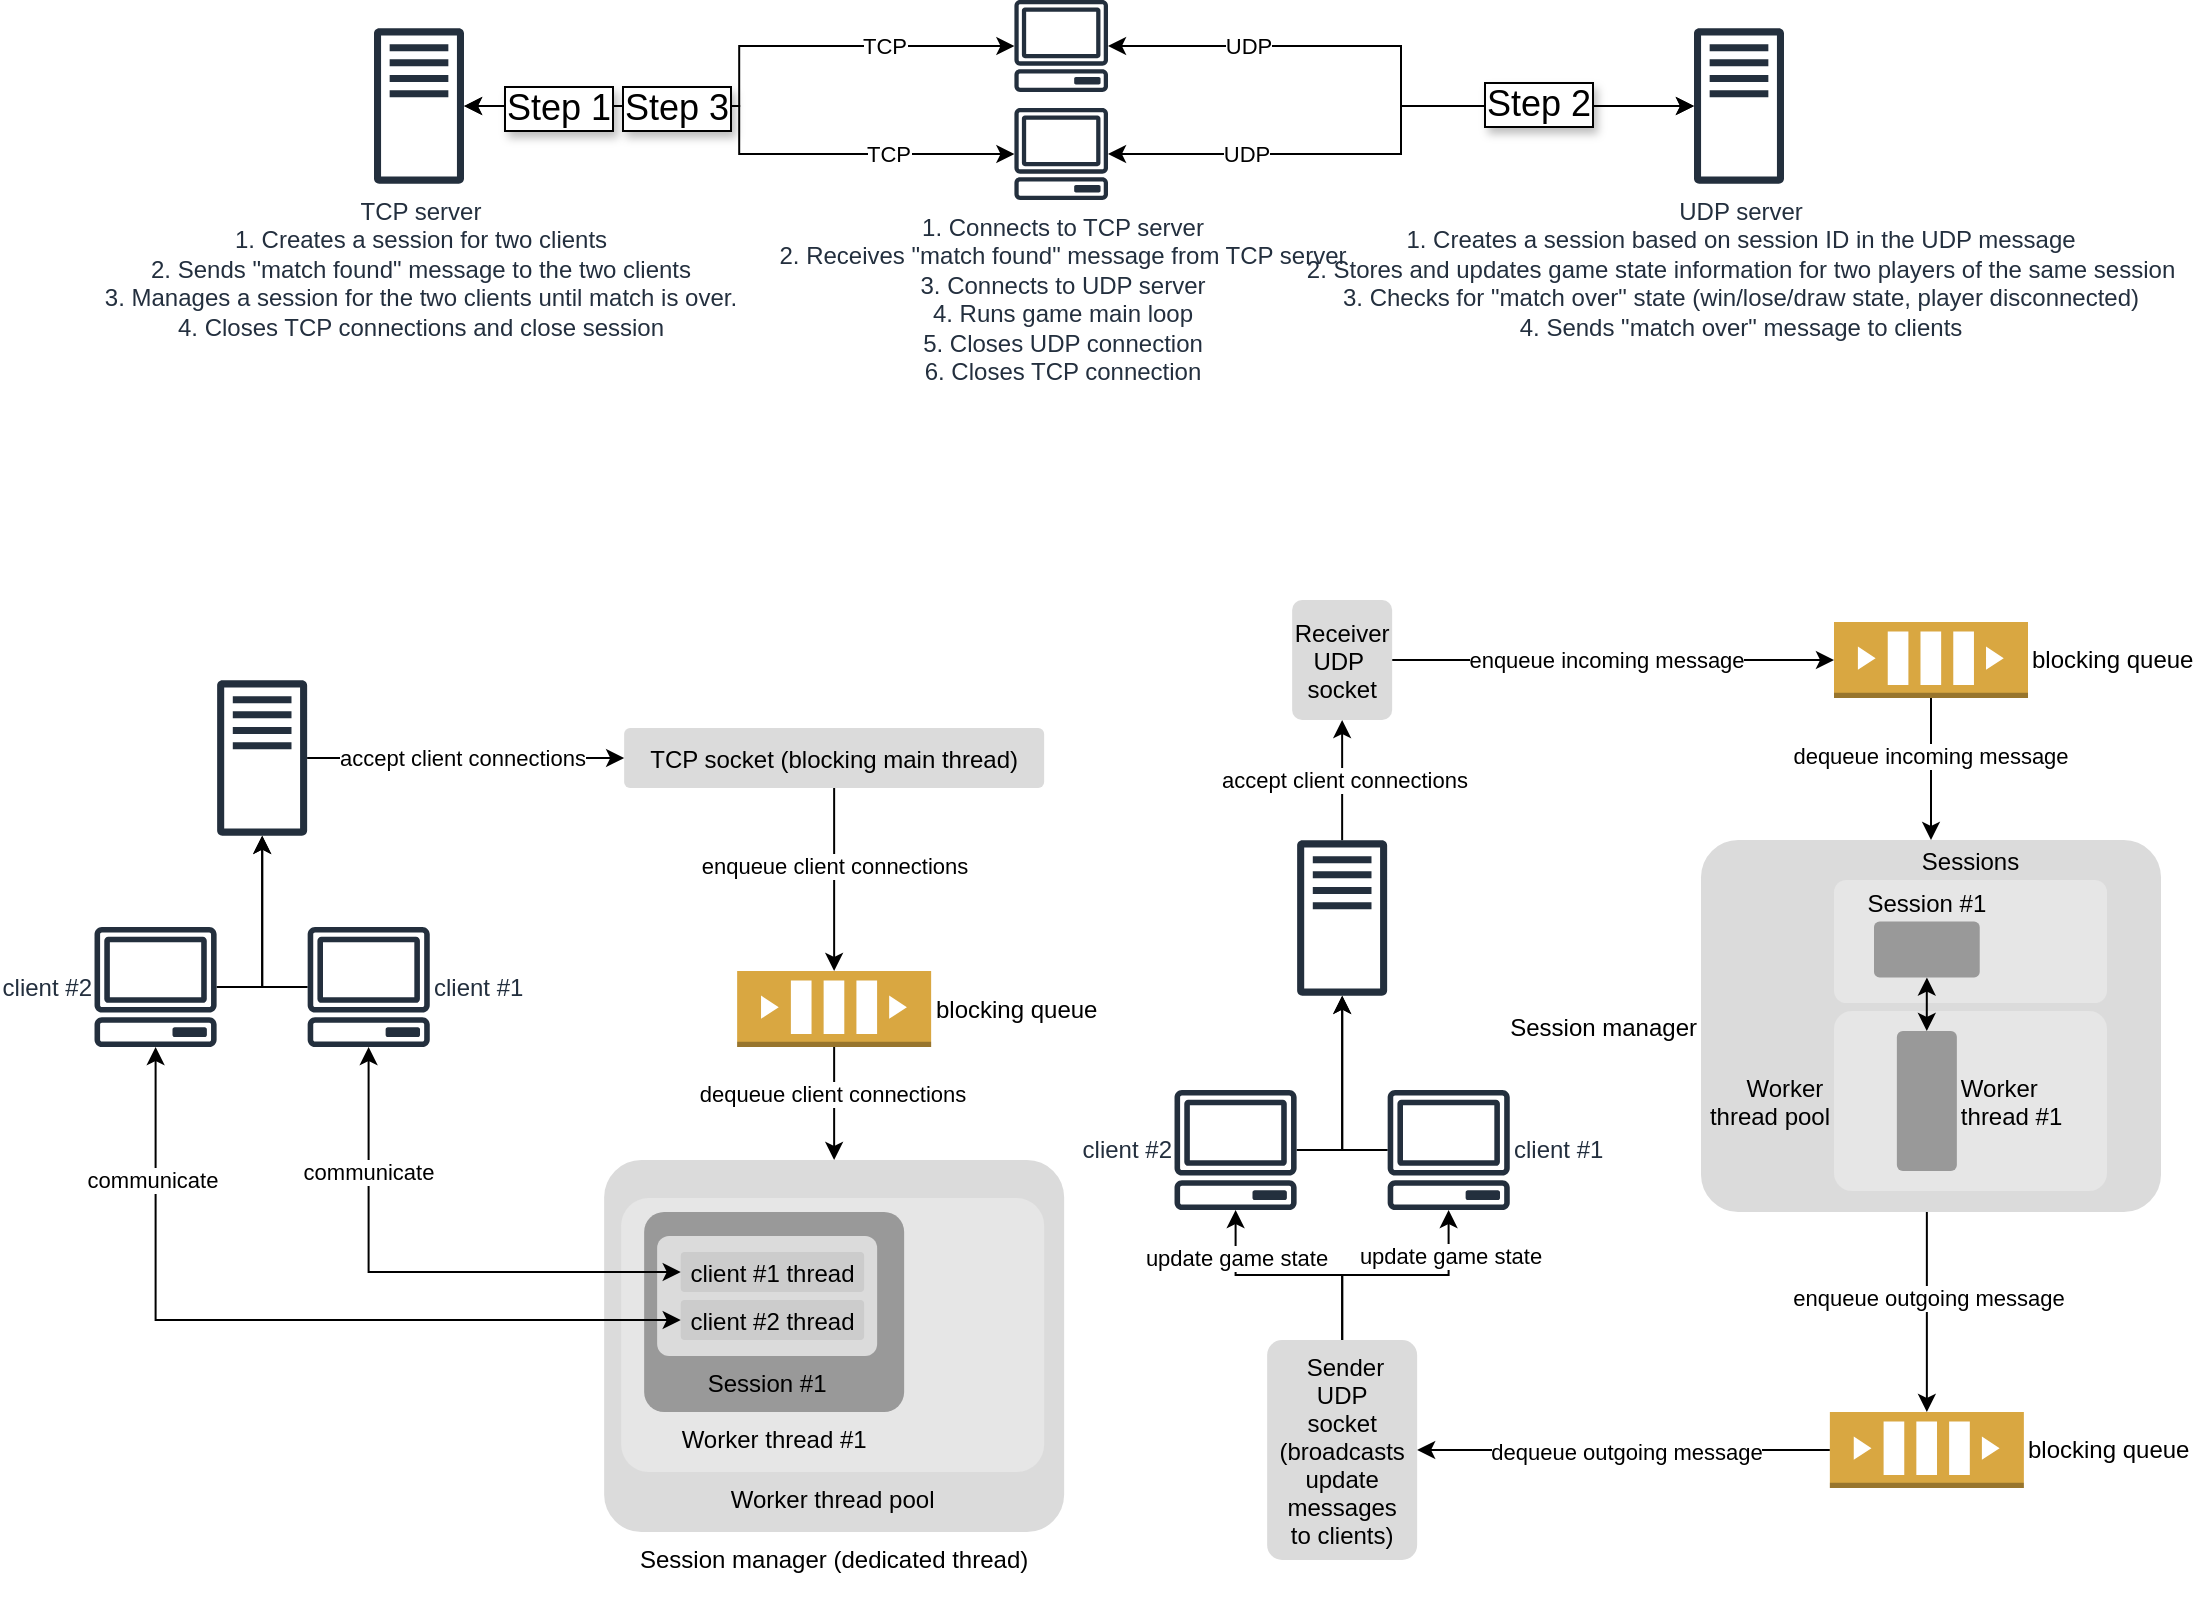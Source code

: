 <mxfile version="26.2.2">
  <diagram name="Page-1" id="2ncLPlmVgekpSeyfx8_P">
    <mxGraphModel dx="1252" dy="790" grid="1" gridSize="10" guides="1" tooltips="1" connect="1" arrows="1" fold="1" page="1" pageScale="1" pageWidth="1100" pageHeight="850" math="0" shadow="0">
      <root>
        <mxCell id="0" />
        <mxCell id="1" parent="0" />
        <mxCell id="0XxruhdIlYtL2P7Ihqz--51" value="" style="group;labelPosition=left;verticalLabelPosition=middle;align=right;verticalAlign=middle;" parent="1" vertex="1" connectable="0">
          <mxGeometry x="50" y="350" width="485.07" height="466" as="geometry" />
        </mxCell>
        <mxCell id="0XxruhdIlYtL2P7Ihqz--4" value="" style="edgeStyle=orthogonalEdgeStyle;rounded=0;orthogonalLoop=1;jettySize=auto;html=1;" parent="0XxruhdIlYtL2P7Ihqz--51" source="0XxruhdIlYtL2P7Ihqz--2" target="0XxruhdIlYtL2P7Ihqz--8" edge="1">
          <mxGeometry relative="1" as="geometry">
            <mxPoint x="91.57" y="228.5" as="targetPoint" />
          </mxGeometry>
        </mxCell>
        <mxCell id="0XxruhdIlYtL2P7Ihqz--15" value="" style="edgeStyle=orthogonalEdgeStyle;rounded=0;orthogonalLoop=1;jettySize=auto;html=1;" parent="0XxruhdIlYtL2P7Ihqz--51" source="0XxruhdIlYtL2P7Ihqz--6" target="0XxruhdIlYtL2P7Ihqz--13" edge="1">
          <mxGeometry relative="1" as="geometry" />
        </mxCell>
        <mxCell id="0XxruhdIlYtL2P7Ihqz--20" value="enqueue client connections" style="edgeLabel;html=1;align=center;verticalAlign=middle;resizable=0;points=[];" parent="0XxruhdIlYtL2P7Ihqz--15" vertex="1" connectable="0">
          <mxGeometry x="-0.208" y="3" relative="1" as="geometry">
            <mxPoint x="-3" y="3" as="offset" />
          </mxGeometry>
        </mxCell>
        <mxCell id="0XxruhdIlYtL2P7Ihqz--6" value="TCP socket (blocking main thread)" style="rounded=1;arcSize=10;strokeColor=none;fillColor=#DBDBDB;gradientColor=none;" parent="0XxruhdIlYtL2P7Ihqz--51" vertex="1">
          <mxGeometry x="265.07" y="24" width="210" height="30" as="geometry" />
        </mxCell>
        <mxCell id="0XxruhdIlYtL2P7Ihqz--14" value="" style="edgeStyle=orthogonalEdgeStyle;rounded=0;orthogonalLoop=1;jettySize=auto;html=1;" parent="0XxruhdIlYtL2P7Ihqz--51" source="0XxruhdIlYtL2P7Ihqz--8" target="0XxruhdIlYtL2P7Ihqz--6" edge="1">
          <mxGeometry relative="1" as="geometry" />
        </mxCell>
        <mxCell id="0XxruhdIlYtL2P7Ihqz--35" value="accept client connections" style="edgeLabel;html=1;align=center;verticalAlign=middle;resizable=0;points=[];" parent="0XxruhdIlYtL2P7Ihqz--14" vertex="1" connectable="0">
          <mxGeometry x="-0.025" y="-1" relative="1" as="geometry">
            <mxPoint y="-1" as="offset" />
          </mxGeometry>
        </mxCell>
        <mxCell id="0XxruhdIlYtL2P7Ihqz--8" value="" style="sketch=0;outlineConnect=0;fontColor=#232F3E;gradientColor=none;fillColor=#232F3D;strokeColor=none;dashed=0;verticalLabelPosition=bottom;verticalAlign=top;align=center;html=1;fontSize=12;fontStyle=0;aspect=fixed;pointerEvents=1;shape=mxgraph.aws4.traditional_server;" parent="0XxruhdIlYtL2P7Ihqz--51" vertex="1">
          <mxGeometry x="61.57" width="45" height="78" as="geometry" />
        </mxCell>
        <mxCell id="0XxruhdIlYtL2P7Ihqz--16" value="" style="edgeStyle=orthogonalEdgeStyle;rounded=0;orthogonalLoop=1;jettySize=auto;html=1;" parent="0XxruhdIlYtL2P7Ihqz--51" source="0XxruhdIlYtL2P7Ihqz--13" target="0XxruhdIlYtL2P7Ihqz--9" edge="1">
          <mxGeometry relative="1" as="geometry" />
        </mxCell>
        <mxCell id="0XxruhdIlYtL2P7Ihqz--21" value="dequeue client connections" style="edgeLabel;html=1;align=center;verticalAlign=middle;resizable=0;points=[];" parent="0XxruhdIlYtL2P7Ihqz--16" vertex="1" connectable="0">
          <mxGeometry x="-0.189" relative="1" as="geometry">
            <mxPoint x="-1" as="offset" />
          </mxGeometry>
        </mxCell>
        <mxCell id="0XxruhdIlYtL2P7Ihqz--13" value="blocking queue" style="outlineConnect=0;dashed=0;verticalLabelPosition=middle;verticalAlign=middle;align=left;html=1;shape=mxgraph.aws3.queue;fillColor=#D9A741;gradientColor=none;labelPosition=right;" parent="0XxruhdIlYtL2P7Ihqz--51" vertex="1">
          <mxGeometry x="321.57" y="145.5" width="97" height="38" as="geometry" />
        </mxCell>
        <mxCell id="0XxruhdIlYtL2P7Ihqz--19" value="" style="edgeStyle=orthogonalEdgeStyle;rounded=0;orthogonalLoop=1;jettySize=auto;html=1;" parent="0XxruhdIlYtL2P7Ihqz--51" source="0XxruhdIlYtL2P7Ihqz--17" target="0XxruhdIlYtL2P7Ihqz--8" edge="1">
          <mxGeometry relative="1" as="geometry">
            <mxPoint x="-66.6" y="238.5" as="targetPoint" />
          </mxGeometry>
        </mxCell>
        <mxCell id="0XxruhdIlYtL2P7Ihqz--17" value="client #1" style="sketch=0;outlineConnect=0;fontColor=#232F3E;gradientColor=none;fillColor=#232F3D;strokeColor=none;dashed=0;verticalLabelPosition=middle;verticalAlign=middle;align=left;html=1;fontSize=12;fontStyle=0;aspect=fixed;pointerEvents=1;shape=mxgraph.aws4.client;labelPosition=right;" parent="0XxruhdIlYtL2P7Ihqz--51" vertex="1">
          <mxGeometry x="106.57" y="123.5" width="61.57" height="60" as="geometry" />
        </mxCell>
        <mxCell id="0XxruhdIlYtL2P7Ihqz--46" value="" style="group" parent="0XxruhdIlYtL2P7Ihqz--51" vertex="1" connectable="0">
          <mxGeometry x="255.07" y="240" width="230" height="186" as="geometry" />
        </mxCell>
        <mxCell id="0XxruhdIlYtL2P7Ihqz--9" value="Session manager (dedicated thread)" style="rounded=1;arcSize=10;strokeColor=none;fillColor=#DBDBDB;gradientColor=none;labelPosition=center;verticalLabelPosition=bottom;align=center;verticalAlign=top;" parent="0XxruhdIlYtL2P7Ihqz--46" vertex="1">
          <mxGeometry width="230" height="186" as="geometry" />
        </mxCell>
        <mxCell id="0XxruhdIlYtL2P7Ihqz--36" value="Worker thread pool" style="rounded=1;arcSize=10;strokeColor=none;fillColor=#E6E6E6;gradientColor=none;labelPosition=center;verticalLabelPosition=bottom;align=center;verticalAlign=top;" parent="0XxruhdIlYtL2P7Ihqz--46" vertex="1">
          <mxGeometry x="8.5" y="19.06" width="211.5" height="136.94" as="geometry" />
        </mxCell>
        <mxCell id="0XxruhdIlYtL2P7Ihqz--44" value="" style="group" parent="0XxruhdIlYtL2P7Ihqz--46" vertex="1" connectable="0">
          <mxGeometry x="20" y="26" width="130" height="100" as="geometry" />
        </mxCell>
        <mxCell id="0XxruhdIlYtL2P7Ihqz--43" value="Worker thread #1" style="rounded=1;arcSize=10;strokeColor=none;fillColor=#999999;gradientColor=none;labelPosition=center;verticalLabelPosition=bottom;align=center;verticalAlign=top;" parent="0XxruhdIlYtL2P7Ihqz--44" vertex="1">
          <mxGeometry width="130" height="100" as="geometry" />
        </mxCell>
        <mxCell id="0XxruhdIlYtL2P7Ihqz--22" value="Session #1" style="rounded=1;arcSize=10;strokeColor=none;fillColor=#DBDBDB;gradientColor=none;labelPosition=center;verticalLabelPosition=bottom;align=center;verticalAlign=top;" parent="0XxruhdIlYtL2P7Ihqz--44" vertex="1">
          <mxGeometry x="6.5" y="12" width="110" height="60" as="geometry" />
        </mxCell>
        <mxCell id="0XxruhdIlYtL2P7Ihqz--30" value="client #2 thread" style="rounded=1;arcSize=10;strokeColor=none;fillColor=#CCCCCC;gradientColor=none;labelPosition=center;verticalLabelPosition=middle;align=center;verticalAlign=middle;" parent="0XxruhdIlYtL2P7Ihqz--44" vertex="1">
          <mxGeometry x="18.3" y="44" width="91.7" height="20" as="geometry" />
        </mxCell>
        <mxCell id="0XxruhdIlYtL2P7Ihqz--31" value="client #1 thread" style="rounded=1;arcSize=10;strokeColor=none;fillColor=#CCCCCC;gradientColor=none;labelPosition=center;verticalLabelPosition=middle;align=center;verticalAlign=middle;" parent="0XxruhdIlYtL2P7Ihqz--44" vertex="1">
          <mxGeometry x="18.3" y="20" width="91.7" height="20" as="geometry" />
        </mxCell>
        <mxCell id="0XxruhdIlYtL2P7Ihqz--47" value="" style="edgeStyle=orthogonalEdgeStyle;rounded=0;orthogonalLoop=1;jettySize=auto;html=1;startArrow=classic;startFill=1;" parent="0XxruhdIlYtL2P7Ihqz--51" source="0XxruhdIlYtL2P7Ihqz--30" target="0XxruhdIlYtL2P7Ihqz--2" edge="1">
          <mxGeometry relative="1" as="geometry">
            <mxPoint x="196.57" y="400" as="sourcePoint" />
            <mxPoint x="85.556" y="230" as="targetPoint" />
          </mxGeometry>
        </mxCell>
        <mxCell id="0XxruhdIlYtL2P7Ihqz--49" value="communicate" style="edgeLabel;html=1;align=center;verticalAlign=middle;resizable=0;points=[];" parent="0XxruhdIlYtL2P7Ihqz--47" vertex="1" connectable="0">
          <mxGeometry x="0.67" y="2" relative="1" as="geometry">
            <mxPoint as="offset" />
          </mxGeometry>
        </mxCell>
        <mxCell id="0XxruhdIlYtL2P7Ihqz--2" value="client #2" style="sketch=0;outlineConnect=0;fontColor=#232F3E;gradientColor=none;fillColor=#232F3D;strokeColor=none;dashed=0;verticalLabelPosition=middle;verticalAlign=middle;align=right;html=1;fontSize=12;fontStyle=0;aspect=fixed;pointerEvents=1;shape=mxgraph.aws4.client;labelPosition=left;" parent="0XxruhdIlYtL2P7Ihqz--51" vertex="1">
          <mxGeometry y="123.5" width="61.57" height="60" as="geometry" />
        </mxCell>
        <mxCell id="0XxruhdIlYtL2P7Ihqz--32" value="" style="edgeStyle=orthogonalEdgeStyle;rounded=0;orthogonalLoop=1;jettySize=auto;html=1;startArrow=classic;startFill=1;" parent="0XxruhdIlYtL2P7Ihqz--51" source="0XxruhdIlYtL2P7Ihqz--31" target="0XxruhdIlYtL2P7Ihqz--17" edge="1">
          <mxGeometry relative="1" as="geometry">
            <mxPoint x="-185.43" y="300" as="sourcePoint" />
            <mxPoint x="-177.43" y="229" as="targetPoint" />
          </mxGeometry>
        </mxCell>
        <mxCell id="0XxruhdIlYtL2P7Ihqz--50" value="communicate" style="edgeLabel;html=1;align=center;verticalAlign=middle;resizable=0;points=[];" parent="0XxruhdIlYtL2P7Ihqz--32" vertex="1" connectable="0">
          <mxGeometry x="0.535" y="1" relative="1" as="geometry">
            <mxPoint as="offset" />
          </mxGeometry>
        </mxCell>
        <mxCell id="Ft3LX77Qiu8mn2sCMVQa-9" value="" style="group" vertex="1" connectable="0" parent="1">
          <mxGeometry x="190" y="10" width="705" height="100" as="geometry" />
        </mxCell>
        <mxCell id="UM2-NUZnYqFaFZItg_hs-1" value="TCP server&lt;div&gt;1. Creates a session for two clients&lt;/div&gt;&lt;div&gt;2. Sends &quot;match found&quot; message to the two clients&lt;/div&gt;&lt;div&gt;3. Manages a session for the two clients until match is over.&lt;/div&gt;&lt;div&gt;4. Closes TCP connections and close session&lt;/div&gt;" style="sketch=0;outlineConnect=0;fontColor=#232F3E;gradientColor=none;fillColor=#232F3D;strokeColor=none;dashed=0;verticalLabelPosition=bottom;verticalAlign=top;align=center;html=1;fontSize=12;fontStyle=0;aspect=fixed;pointerEvents=1;shape=mxgraph.aws4.traditional_server;" parent="Ft3LX77Qiu8mn2sCMVQa-9" vertex="1">
          <mxGeometry y="14" width="45" height="78" as="geometry" />
        </mxCell>
        <mxCell id="UM2-NUZnYqFaFZItg_hs-7" value="" style="edgeStyle=orthogonalEdgeStyle;rounded=0;orthogonalLoop=1;jettySize=auto;html=1;startArrow=classic;startFill=1;" parent="Ft3LX77Qiu8mn2sCMVQa-9" source="UM2-NUZnYqFaFZItg_hs-2" target="UM2-NUZnYqFaFZItg_hs-1" edge="1">
          <mxGeometry relative="1" as="geometry">
            <mxPoint x="87.413" y="167" as="targetPoint" />
          </mxGeometry>
        </mxCell>
        <mxCell id="UM2-NUZnYqFaFZItg_hs-19" value="TCP" style="edgeLabel;html=1;align=center;verticalAlign=middle;resizable=0;points=[];" parent="UM2-NUZnYqFaFZItg_hs-7" vertex="1" connectable="0">
          <mxGeometry x="-0.485" relative="1" as="geometry">
            <mxPoint x="14" as="offset" />
          </mxGeometry>
        </mxCell>
        <mxCell id="UM2-NUZnYqFaFZItg_hs-15" value="" style="edgeStyle=orthogonalEdgeStyle;rounded=0;orthogonalLoop=1;jettySize=auto;html=1;startArrow=classic;startFill=1;" parent="Ft3LX77Qiu8mn2sCMVQa-9" source="UM2-NUZnYqFaFZItg_hs-2" target="UM2-NUZnYqFaFZItg_hs-8" edge="1">
          <mxGeometry relative="1" as="geometry">
            <mxPoint x="487.413" y="87" as="targetPoint" />
          </mxGeometry>
        </mxCell>
        <mxCell id="UM2-NUZnYqFaFZItg_hs-17" value="UDP" style="edgeLabel;html=1;align=center;verticalAlign=middle;resizable=0;points=[];" parent="UM2-NUZnYqFaFZItg_hs-15" vertex="1" connectable="0">
          <mxGeometry x="-0.457" y="-3" relative="1" as="geometry">
            <mxPoint x="-17" y="-3" as="offset" />
          </mxGeometry>
        </mxCell>
        <mxCell id="UM2-NUZnYqFaFZItg_hs-2" value="1. Connects to TCP server&lt;div&gt;2. Receives &quot;match found&quot; message from TCP server&lt;/div&gt;&lt;div&gt;3. Connects to UDP server&lt;/div&gt;&lt;div&gt;4. Runs game main loop&lt;/div&gt;&lt;div&gt;5. Closes UDP connection&lt;/div&gt;&lt;div&gt;6. Closes TCP connection&lt;/div&gt;" style="sketch=0;outlineConnect=0;fontColor=#232F3E;gradientColor=none;fillColor=#232F3D;strokeColor=none;dashed=0;verticalLabelPosition=bottom;verticalAlign=top;align=center;html=1;fontSize=12;fontStyle=0;aspect=fixed;pointerEvents=1;shape=mxgraph.aws4.client;" parent="Ft3LX77Qiu8mn2sCMVQa-9" vertex="1">
          <mxGeometry x="320" y="54" width="47.21" height="46" as="geometry" />
        </mxCell>
        <mxCell id="UM2-NUZnYqFaFZItg_hs-5" value="" style="edgeStyle=orthogonalEdgeStyle;rounded=0;orthogonalLoop=1;jettySize=auto;html=1;startArrow=classic;startFill=1;" parent="Ft3LX77Qiu8mn2sCMVQa-9" source="UM2-NUZnYqFaFZItg_hs-3" target="UM2-NUZnYqFaFZItg_hs-1" edge="1">
          <mxGeometry relative="1" as="geometry">
            <mxPoint x="280" y="54" as="targetPoint" />
          </mxGeometry>
        </mxCell>
        <mxCell id="UM2-NUZnYqFaFZItg_hs-18" value="TCP" style="edgeLabel;html=1;align=center;verticalAlign=middle;resizable=0;points=[];" parent="UM2-NUZnYqFaFZItg_hs-5" vertex="1" connectable="0">
          <mxGeometry x="-0.575" relative="1" as="geometry">
            <mxPoint as="offset" />
          </mxGeometry>
        </mxCell>
        <mxCell id="UM2-NUZnYqFaFZItg_hs-20" value="Step 1" style="edgeLabel;html=1;align=center;verticalAlign=middle;resizable=0;points=[];fontSize=18;labelBorderColor=default;textShadow=1;" parent="UM2-NUZnYqFaFZItg_hs-5" vertex="1" connectable="0">
          <mxGeometry x="0.427" y="-2" relative="1" as="geometry">
            <mxPoint x="-41" y="3" as="offset" />
          </mxGeometry>
        </mxCell>
        <mxCell id="UM2-NUZnYqFaFZItg_hs-30" value="Step 3" style="edgeLabel;html=1;align=center;verticalAlign=middle;resizable=0;points=[];fontSize=18;textShadow=1;labelBorderColor=default;" parent="UM2-NUZnYqFaFZItg_hs-5" vertex="1" connectable="0">
          <mxGeometry x="0.229" y="1" relative="1" as="geometry">
            <mxPoint x="-12" as="offset" />
          </mxGeometry>
        </mxCell>
        <mxCell id="UM2-NUZnYqFaFZItg_hs-13" value="" style="edgeStyle=orthogonalEdgeStyle;rounded=0;orthogonalLoop=1;jettySize=auto;html=1;startArrow=classic;startFill=1;" parent="Ft3LX77Qiu8mn2sCMVQa-9" source="UM2-NUZnYqFaFZItg_hs-3" target="UM2-NUZnYqFaFZItg_hs-8" edge="1">
          <mxGeometry relative="1" as="geometry">
            <mxPoint x="487.413" y="27" as="targetPoint" />
          </mxGeometry>
        </mxCell>
        <mxCell id="UM2-NUZnYqFaFZItg_hs-16" value="UDP" style="edgeLabel;html=1;align=center;verticalAlign=middle;resizable=0;points=[];" parent="UM2-NUZnYqFaFZItg_hs-13" vertex="1" connectable="0">
          <mxGeometry x="-0.566" y="-2" relative="1" as="geometry">
            <mxPoint y="-2" as="offset" />
          </mxGeometry>
        </mxCell>
        <mxCell id="UM2-NUZnYqFaFZItg_hs-22" value="Step 2" style="edgeLabel;html=1;align=center;verticalAlign=middle;resizable=0;points=[];fontSize=18;labelBorderColor=default;textShadow=1;" parent="UM2-NUZnYqFaFZItg_hs-13" vertex="1" connectable="0">
          <mxGeometry x="0.517" y="1" relative="1" as="geometry">
            <mxPoint as="offset" />
          </mxGeometry>
        </mxCell>
        <mxCell id="UM2-NUZnYqFaFZItg_hs-3" value="" style="sketch=0;outlineConnect=0;fontColor=#232F3E;gradientColor=none;fillColor=#232F3D;strokeColor=none;dashed=0;verticalLabelPosition=bottom;verticalAlign=top;align=center;html=1;fontSize=12;fontStyle=0;aspect=fixed;pointerEvents=1;shape=mxgraph.aws4.client;" parent="Ft3LX77Qiu8mn2sCMVQa-9" vertex="1">
          <mxGeometry x="320" width="47.21" height="46" as="geometry" />
        </mxCell>
        <mxCell id="UM2-NUZnYqFaFZItg_hs-8" value="UDP server&lt;div&gt;1. Creates a session based on session ID in the UDP message&lt;/div&gt;&lt;div&gt;2. Stores and updates game state information for two players of the same session&lt;/div&gt;&lt;div&gt;3. Checks for &quot;match over&quot; state (win/lose/draw state, player disconnected)&lt;/div&gt;&lt;div&gt;4. Sends &quot;match over&quot; message to clients&lt;/div&gt;" style="sketch=0;outlineConnect=0;fontColor=#232F3E;gradientColor=none;fillColor=#232F3D;strokeColor=none;dashed=0;verticalLabelPosition=bottom;verticalAlign=top;align=center;html=1;fontSize=12;fontStyle=0;aspect=fixed;pointerEvents=1;shape=mxgraph.aws4.traditional_server;" parent="Ft3LX77Qiu8mn2sCMVQa-9" vertex="1">
          <mxGeometry x="660" y="14" width="45" height="78" as="geometry" />
        </mxCell>
        <mxCell id="Ft3LX77Qiu8mn2sCMVQa-13" value="" style="group" vertex="1" connectable="0" parent="1">
          <mxGeometry x="590" y="310" width="493.5" height="470" as="geometry" />
        </mxCell>
        <mxCell id="h-FiXk7vQsGJadyoYlVL-2" value="" style="edgeStyle=orthogonalEdgeStyle;rounded=0;orthogonalLoop=1;jettySize=auto;html=1;" parent="Ft3LX77Qiu8mn2sCMVQa-13" source="h-FiXk7vQsGJadyoYlVL-24" target="h-FiXk7vQsGJadyoYlVL-8" edge="1">
          <mxGeometry relative="1" as="geometry">
            <mxPoint x="91.57" y="398.5" as="targetPoint" />
          </mxGeometry>
        </mxCell>
        <mxCell id="h-FiXk7vQsGJadyoYlVL-3" value="" style="edgeStyle=orthogonalEdgeStyle;rounded=0;orthogonalLoop=1;jettySize=auto;html=1;" parent="Ft3LX77Qiu8mn2sCMVQa-13" source="h-FiXk7vQsGJadyoYlVL-5" target="h-FiXk7vQsGJadyoYlVL-11" edge="1">
          <mxGeometry relative="1" as="geometry" />
        </mxCell>
        <mxCell id="h-FiXk7vQsGJadyoYlVL-4" value="enqueue incoming message" style="edgeLabel;html=1;align=center;verticalAlign=middle;resizable=0;points=[];" parent="h-FiXk7vQsGJadyoYlVL-3" vertex="1" connectable="0">
          <mxGeometry x="-0.208" y="3" relative="1" as="geometry">
            <mxPoint x="19" y="3" as="offset" />
          </mxGeometry>
        </mxCell>
        <mxCell id="h-FiXk7vQsGJadyoYlVL-5" value="Receiver&#xa;UDP &#xa;socket" style="rounded=1;arcSize=10;strokeColor=none;fillColor=#DBDBDB;gradientColor=none;" parent="Ft3LX77Qiu8mn2sCMVQa-13" vertex="1">
          <mxGeometry x="59.07" width="50" height="60" as="geometry" />
        </mxCell>
        <mxCell id="h-FiXk7vQsGJadyoYlVL-6" value="" style="edgeStyle=orthogonalEdgeStyle;rounded=0;orthogonalLoop=1;jettySize=auto;html=1;" parent="Ft3LX77Qiu8mn2sCMVQa-13" source="h-FiXk7vQsGJadyoYlVL-8" target="h-FiXk7vQsGJadyoYlVL-5" edge="1">
          <mxGeometry relative="1" as="geometry" />
        </mxCell>
        <mxCell id="h-FiXk7vQsGJadyoYlVL-7" value="accept client connections" style="edgeLabel;html=1;align=center;verticalAlign=middle;resizable=0;points=[];" parent="h-FiXk7vQsGJadyoYlVL-6" vertex="1" connectable="0">
          <mxGeometry x="-0.025" y="-1" relative="1" as="geometry">
            <mxPoint y="-1" as="offset" />
          </mxGeometry>
        </mxCell>
        <mxCell id="h-FiXk7vQsGJadyoYlVL-8" value="" style="sketch=0;outlineConnect=0;fontColor=#232F3E;gradientColor=none;fillColor=#232F3D;strokeColor=none;dashed=0;verticalLabelPosition=bottom;verticalAlign=top;align=center;html=1;fontSize=12;fontStyle=0;aspect=fixed;pointerEvents=1;shape=mxgraph.aws4.traditional_server;" parent="Ft3LX77Qiu8mn2sCMVQa-13" vertex="1">
          <mxGeometry x="61.57" y="120" width="45" height="78" as="geometry" />
        </mxCell>
        <mxCell id="h-FiXk7vQsGJadyoYlVL-9" value="" style="edgeStyle=orthogonalEdgeStyle;rounded=0;orthogonalLoop=1;jettySize=auto;html=1;" parent="Ft3LX77Qiu8mn2sCMVQa-13" source="h-FiXk7vQsGJadyoYlVL-11" target="h-FiXk7vQsGJadyoYlVL-15" edge="1">
          <mxGeometry relative="1" as="geometry" />
        </mxCell>
        <mxCell id="h-FiXk7vQsGJadyoYlVL-10" value="dequeue incoming message" style="edgeLabel;html=1;align=center;verticalAlign=middle;resizable=0;points=[];" parent="h-FiXk7vQsGJadyoYlVL-9" vertex="1" connectable="0">
          <mxGeometry x="-0.189" relative="1" as="geometry">
            <mxPoint x="-1" as="offset" />
          </mxGeometry>
        </mxCell>
        <mxCell id="h-FiXk7vQsGJadyoYlVL-11" value="blocking queue" style="outlineConnect=0;dashed=0;verticalLabelPosition=middle;verticalAlign=middle;align=left;html=1;shape=mxgraph.aws3.queue;fillColor=#D9A741;gradientColor=none;labelPosition=right;" parent="Ft3LX77Qiu8mn2sCMVQa-13" vertex="1">
          <mxGeometry x="330" y="11" width="97" height="38" as="geometry" />
        </mxCell>
        <mxCell id="h-FiXk7vQsGJadyoYlVL-12" value="" style="edgeStyle=orthogonalEdgeStyle;rounded=0;orthogonalLoop=1;jettySize=auto;html=1;" parent="Ft3LX77Qiu8mn2sCMVQa-13" source="h-FiXk7vQsGJadyoYlVL-13" target="h-FiXk7vQsGJadyoYlVL-8" edge="1">
          <mxGeometry relative="1" as="geometry">
            <mxPoint x="-66.6" y="408.5" as="targetPoint" />
          </mxGeometry>
        </mxCell>
        <mxCell id="h-FiXk7vQsGJadyoYlVL-13" value="client #1" style="sketch=0;outlineConnect=0;fontColor=#232F3E;gradientColor=none;fillColor=#232F3D;strokeColor=none;dashed=0;verticalLabelPosition=middle;verticalAlign=middle;align=left;html=1;fontSize=12;fontStyle=0;aspect=fixed;pointerEvents=1;shape=mxgraph.aws4.client;labelPosition=right;" parent="Ft3LX77Qiu8mn2sCMVQa-13" vertex="1">
          <mxGeometry x="106.57" y="245" width="61.57" height="60" as="geometry" />
        </mxCell>
        <mxCell id="h-FiXk7vQsGJadyoYlVL-22" value="" style="edgeStyle=orthogonalEdgeStyle;rounded=0;orthogonalLoop=1;jettySize=auto;html=1;startArrow=none;startFill=0;" parent="Ft3LX77Qiu8mn2sCMVQa-13" source="h-FiXk7vQsGJadyoYlVL-27" target="h-FiXk7vQsGJadyoYlVL-24" edge="1">
          <mxGeometry relative="1" as="geometry">
            <mxPoint x="196.57" y="570" as="sourcePoint" />
            <mxPoint x="85.556" y="400" as="targetPoint" />
          </mxGeometry>
        </mxCell>
        <mxCell id="h-FiXk7vQsGJadyoYlVL-23" value="update game state" style="edgeLabel;html=1;align=center;verticalAlign=middle;resizable=0;points=[];" parent="h-FiXk7vQsGJadyoYlVL-22" vertex="1" connectable="0">
          <mxGeometry x="0.67" y="2" relative="1" as="geometry">
            <mxPoint x="2" y="4" as="offset" />
          </mxGeometry>
        </mxCell>
        <mxCell id="h-FiXk7vQsGJadyoYlVL-24" value="client #2" style="sketch=0;outlineConnect=0;fontColor=#232F3E;gradientColor=none;fillColor=#232F3D;strokeColor=none;dashed=0;verticalLabelPosition=middle;verticalAlign=middle;align=right;html=1;fontSize=12;fontStyle=0;aspect=fixed;pointerEvents=1;shape=mxgraph.aws4.client;labelPosition=left;" parent="Ft3LX77Qiu8mn2sCMVQa-13" vertex="1">
          <mxGeometry y="245" width="61.57" height="60" as="geometry" />
        </mxCell>
        <mxCell id="h-FiXk7vQsGJadyoYlVL-25" value="" style="edgeStyle=orthogonalEdgeStyle;rounded=0;orthogonalLoop=1;jettySize=auto;html=1;startArrow=none;startFill=0;" parent="Ft3LX77Qiu8mn2sCMVQa-13" source="h-FiXk7vQsGJadyoYlVL-27" target="h-FiXk7vQsGJadyoYlVL-13" edge="1">
          <mxGeometry relative="1" as="geometry">
            <mxPoint x="-185.43" y="470" as="sourcePoint" />
            <mxPoint x="-177.43" y="399" as="targetPoint" />
          </mxGeometry>
        </mxCell>
        <mxCell id="h-FiXk7vQsGJadyoYlVL-26" value="update game state" style="edgeLabel;html=1;align=center;verticalAlign=middle;resizable=0;points=[];" parent="h-FiXk7vQsGJadyoYlVL-25" vertex="1" connectable="0">
          <mxGeometry x="0.535" y="1" relative="1" as="geometry">
            <mxPoint x="1" y="-5" as="offset" />
          </mxGeometry>
        </mxCell>
        <mxCell id="h-FiXk7vQsGJadyoYlVL-27" value=" Sender&#xa;UDP&#xa;socket&#xa;(broadcasts&#xa;update&#xa;messages&#xa;to clients)" style="rounded=1;arcSize=10;strokeColor=none;fillColor=#DBDBDB;gradientColor=none;" parent="Ft3LX77Qiu8mn2sCMVQa-13" vertex="1">
          <mxGeometry x="46.57" y="370" width="75" height="110" as="geometry" />
        </mxCell>
        <mxCell id="h-FiXk7vQsGJadyoYlVL-33" value="" style="edgeStyle=orthogonalEdgeStyle;rounded=0;orthogonalLoop=1;jettySize=auto;html=1;entryX=1;entryY=0.5;entryDx=0;entryDy=0;" parent="Ft3LX77Qiu8mn2sCMVQa-13" source="h-FiXk7vQsGJadyoYlVL-29" target="h-FiXk7vQsGJadyoYlVL-27" edge="1">
          <mxGeometry relative="1" as="geometry">
            <mxPoint x="718.5" y="738" as="targetPoint" />
          </mxGeometry>
        </mxCell>
        <mxCell id="h-FiXk7vQsGJadyoYlVL-34" value="dequeue outgoing message" style="edgeLabel;html=1;align=center;verticalAlign=middle;resizable=0;points=[];" parent="h-FiXk7vQsGJadyoYlVL-33" vertex="1" connectable="0">
          <mxGeometry x="0.185" y="1" relative="1" as="geometry">
            <mxPoint x="20" as="offset" />
          </mxGeometry>
        </mxCell>
        <mxCell id="h-FiXk7vQsGJadyoYlVL-29" value="blocking queue" style="outlineConnect=0;dashed=0;verticalLabelPosition=middle;verticalAlign=middle;align=left;html=1;shape=mxgraph.aws3.queue;fillColor=#D9A741;gradientColor=none;labelPosition=right;" parent="Ft3LX77Qiu8mn2sCMVQa-13" vertex="1">
          <mxGeometry x="327.93" y="406" width="97" height="38" as="geometry" />
        </mxCell>
        <mxCell id="h-FiXk7vQsGJadyoYlVL-28" value="" style="edgeStyle=orthogonalEdgeStyle;rounded=0;orthogonalLoop=1;jettySize=auto;html=1;" parent="Ft3LX77Qiu8mn2sCMVQa-13" source="h-FiXk7vQsGJadyoYlVL-18" target="h-FiXk7vQsGJadyoYlVL-29" edge="1">
          <mxGeometry relative="1" as="geometry" />
        </mxCell>
        <mxCell id="h-FiXk7vQsGJadyoYlVL-31" value="enqueue outgoing message" style="edgeLabel;html=1;align=center;verticalAlign=middle;resizable=0;points=[];" parent="h-FiXk7vQsGJadyoYlVL-28" vertex="1" connectable="0">
          <mxGeometry x="-0.076" relative="1" as="geometry">
            <mxPoint y="8" as="offset" />
          </mxGeometry>
        </mxCell>
        <mxCell id="Ft3LX77Qiu8mn2sCMVQa-10" value="" style="group" vertex="1" connectable="0" parent="Ft3LX77Qiu8mn2sCMVQa-13">
          <mxGeometry x="263.5" y="120" width="230" height="186" as="geometry" />
        </mxCell>
        <mxCell id="h-FiXk7vQsGJadyoYlVL-15" value="Session manager" style="rounded=1;arcSize=10;strokeColor=none;fillColor=#DBDBDB;gradientColor=none;labelPosition=left;verticalLabelPosition=middle;align=right;verticalAlign=middle;" parent="Ft3LX77Qiu8mn2sCMVQa-10" vertex="1">
          <mxGeometry width="230" height="186" as="geometry" />
        </mxCell>
        <mxCell id="h-FiXk7vQsGJadyoYlVL-16" value="Worker &#xa;thread pool" style="rounded=1;arcSize=10;strokeColor=none;fillColor=#E6E6E6;gradientColor=none;labelPosition=left;verticalLabelPosition=middle;align=right;verticalAlign=middle;" parent="Ft3LX77Qiu8mn2sCMVQa-10" vertex="1">
          <mxGeometry x="66.5" y="85.5" width="136.5" height="90" as="geometry" />
        </mxCell>
        <mxCell id="h-FiXk7vQsGJadyoYlVL-17" value="" style="group" parent="Ft3LX77Qiu8mn2sCMVQa-10" vertex="1" connectable="0">
          <mxGeometry x="42.93" y="95.5" width="140" height="70" as="geometry" />
        </mxCell>
        <mxCell id="h-FiXk7vQsGJadyoYlVL-18" value="Worker&#xa;thread #1" style="rounded=1;arcSize=10;strokeColor=none;fillColor=#999999;gradientColor=none;labelPosition=right;verticalLabelPosition=middle;align=left;verticalAlign=middle;" parent="h-FiXk7vQsGJadyoYlVL-17" vertex="1">
          <mxGeometry x="55" width="30" height="70" as="geometry" />
        </mxCell>
        <mxCell id="Ft3LX77Qiu8mn2sCMVQa-2" value="Sessions" style="rounded=1;arcSize=10;strokeColor=none;fillColor=#E6E6E6;gradientColor=none;labelPosition=center;verticalLabelPosition=top;align=center;verticalAlign=bottom;" vertex="1" parent="Ft3LX77Qiu8mn2sCMVQa-10">
          <mxGeometry x="66.5" y="20" width="136.5" height="61.5" as="geometry" />
        </mxCell>
        <mxCell id="Ft3LX77Qiu8mn2sCMVQa-3" value="" style="edgeStyle=orthogonalEdgeStyle;rounded=0;orthogonalLoop=1;jettySize=auto;html=1;startArrow=classic;startFill=1;" edge="1" parent="Ft3LX77Qiu8mn2sCMVQa-10" source="h-FiXk7vQsGJadyoYlVL-18" target="Ft3LX77Qiu8mn2sCMVQa-7">
          <mxGeometry relative="1" as="geometry" />
        </mxCell>
        <mxCell id="Ft3LX77Qiu8mn2sCMVQa-7" value="Session #1" style="rounded=1;arcSize=10;strokeColor=none;fillColor=#999999;gradientColor=none;labelPosition=center;verticalLabelPosition=top;align=center;verticalAlign=bottom;" vertex="1" parent="Ft3LX77Qiu8mn2sCMVQa-10">
          <mxGeometry x="86.5" y="40.75" width="52.86" height="28" as="geometry" />
        </mxCell>
      </root>
    </mxGraphModel>
  </diagram>
</mxfile>
